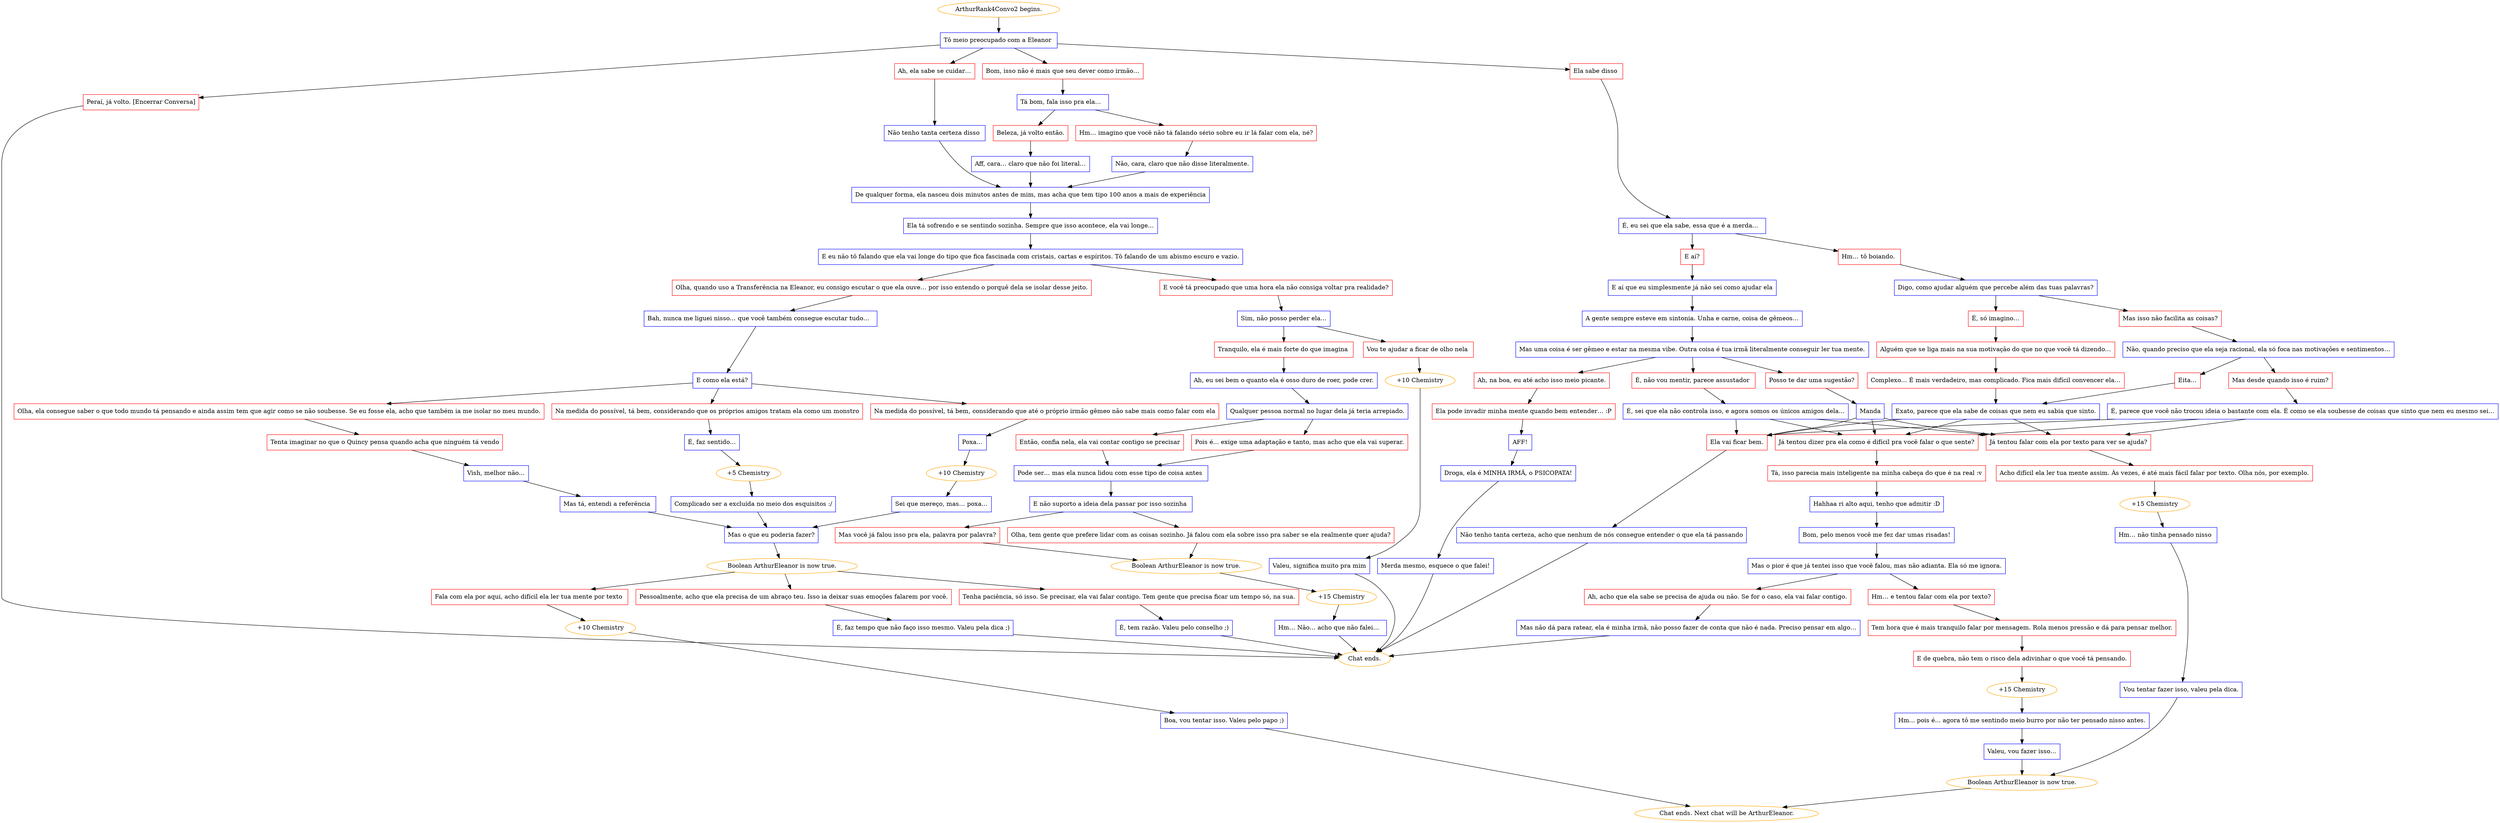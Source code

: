 digraph {
	"ArthurRank4Convo2 begins." [color=orange];
		"ArthurRank4Convo2 begins." -> j430270912;
	j430270912 [label="Tô meio preocupado com a Eleanor ",shape=box,color=blue];
		j430270912 -> j961383790;
		j430270912 -> j3345724679;
		j430270912 -> j131538073;
		j430270912 -> j1600799620;
	j961383790 [label="Ela sabe disso ",shape=box,color=red];
		j961383790 -> j2129587782;
	j3345724679 [label="Bom, isso não é mais que seu dever como irmão…",shape=box,color=red];
		j3345724679 -> j2795509863;
	j131538073 [label="Ah, ela sabe se cuidar…",shape=box,color=red];
		j131538073 -> j2525993189;
	j1600799620 [label="Peraí, já volto. [Encerrar Conversa]",shape=box,color=red];
		j1600799620 -> "Chat ends.";
	j2129587782 [label="É, eu sei que ela sabe, essa que é a merda…  ",shape=box,color=blue];
		j2129587782 -> j2088804312;
		j2129587782 -> j3971655117;
	j2795509863 [label="Tá bom, fala isso pra ela…  ",shape=box,color=blue];
		j2795509863 -> j2450494149;
		j2795509863 -> j2995672984;
	j2525993189 [label="Não tenho tanta certeza disso ",shape=box,color=blue];
		j2525993189 -> j4008077179;
	"Chat ends." [color=orange];
	j2088804312 [label="E aí?",shape=box,color=red];
		j2088804312 -> j216069166;
	j3971655117 [label="Hm… tô boiando. ",shape=box,color=red];
		j3971655117 -> j3584145455;
	j2450494149 [label="Beleza, já volto então.",shape=box,color=red];
		j2450494149 -> j2704398507;
	j2995672984 [label="Hm… imagino que você não tá falando sério sobre eu ir lá falar com ela, né?",shape=box,color=red];
		j2995672984 -> j3092606145;
	j4008077179 [label="De qualquer forma, ela nasceu dois minutos antes de mim, mas acha que tem tipo 100 anos a mais de experiência",shape=box,color=blue];
		j4008077179 -> j657193934;
	j216069166 [label="E aí que eu simplesmente já não sei como ajudar ela",shape=box,color=blue];
		j216069166 -> j2004278701;
	j3584145455 [label="Digo, como ajudar alguém que percebe além das tuas palavras?",shape=box,color=blue];
		j3584145455 -> j2262269227;
		j3584145455 -> j3846505270;
	j2704398507 [label="Aff, cara… claro que não foi literal…",shape=box,color=blue];
		j2704398507 -> j4008077179;
	j3092606145 [label="Não, cara, claro que não disse literalmente.",shape=box,color=blue];
		j3092606145 -> j4008077179;
	j657193934 [label="Ela tá sofrendo e se sentindo sozinha. Sempre que isso acontece, ela vai longe…",shape=box,color=blue];
		j657193934 -> j1798647412;
	j2004278701 [label="A gente sempre esteve em sintonia. Unha e carne, coisa de gêmeos…",shape=box,color=blue];
		j2004278701 -> j92160666;
	j2262269227 [label="Mas isso não facilita as coisas?",shape=box,color=red];
		j2262269227 -> j2737272493;
	j3846505270 [label="É, só imagino…",shape=box,color=red];
		j3846505270 -> j615081708;
	j1798647412 [label="E eu não tô falando que ela vai longe do tipo que fica fascinada com cristais, cartas e espíritos. Tô falando de um abismo escuro e vazio.",shape=box,color=blue];
		j1798647412 -> j2900854444;
		j1798647412 -> j826741082;
	j92160666 [label="Mas uma coisa é ser gêmeo e estar na mesma vibe. Outra coisa é tua irmã literalmente conseguir ler tua mente.",shape=box,color=blue];
		j92160666 -> j3385558143;
		j92160666 -> j2060761737;
		j92160666 -> j3412312322;
	j2737272493 [label="Não, quando preciso que ela seja racional, ela só foca nas motivações e sentimentos…",shape=box,color=blue];
		j2737272493 -> j2343128887;
		j2737272493 -> j2149905457;
	j615081708 [label="Alguém que se liga mais na sua motivação do que no que você tá dizendo…",shape=box,color=red];
		j615081708 -> j4065256272;
	j2900854444 [label="E você tá preocupado que uma hora ela não consiga voltar pra realidade?",shape=box,color=red];
		j2900854444 -> j2031934500;
	j826741082 [label="Olha, quando uso a Transferência na Eleanor, eu consigo escutar o que ela ouve… por isso entendo o porquê dela se isolar desse jeito.",shape=box,color=red];
		j826741082 -> j1744620383;
	j3385558143 [label="É, não vou mentir, parece assustador ",shape=box,color=red];
		j3385558143 -> j955044546;
	j2060761737 [label="Posso te dar uma sugestão?",shape=box,color=red];
		j2060761737 -> j4219899619;
	j3412312322 [label="Ah, na boa, eu até acho isso meio picante.",shape=box,color=red];
		j3412312322 -> j3431019561;
	j2343128887 [label="Mas desde quando isso é ruim?",shape=box,color=red];
		j2343128887 -> j3238058357;
	j2149905457 [label="Eita…",shape=box,color=red];
		j2149905457 -> j3830573589;
	j4065256272 [label="Complexo… É mais verdadeiro, mas complicado. Fica mais difícil convencer ela…",shape=box,color=red];
		j4065256272 -> j3830573589;
	j2031934500 [label="Sim, não posso perder ela…",shape=box,color=blue];
		j2031934500 -> j2218385492;
		j2031934500 -> j911659204;
	j1744620383 [label="Bah, nunca me liguei nisso… que você também consegue escutar tudo…  ",shape=box,color=blue];
		j1744620383 -> j2009507919;
	j955044546 [label="É, sei que ela não controla isso, e agora somos os únicos amigos dela…",shape=box,color=blue];
		j955044546 -> j2437606736;
		j955044546 -> j3458988160;
		j955044546 -> j212474999;
	j4219899619 [label="Manda",shape=box,color=blue];
		j4219899619 -> j2437606736;
		j4219899619 -> j3458988160;
		j4219899619 -> j212474999;
	j3431019561 [label="Ela pode invadir minha mente quando bem entender… :P",shape=box,color=red];
		j3431019561 -> j1983467211;
	j3238058357 [label="É, parece que você não trocou ideia o bastante com ela. É como se ela soubesse de coisas que sinto que nem eu mesmo sei…",shape=box,color=blue];
		j3238058357 -> j2437606736;
		j3238058357 -> j3458988160;
		j3238058357 -> j212474999;
	j3830573589 [label="Exato, parece que ela sabe de coisas que nem eu sabia que sinto.",shape=box,color=blue];
		j3830573589 -> j2437606736;
		j3830573589 -> j3458988160;
		j3830573589 -> j212474999;
	j2218385492 [label="Tranquilo, ela é mais forte do que imagina ",shape=box,color=red];
		j2218385492 -> j209406418;
	j911659204 [label="Vou te ajudar a ficar de olho nela ",shape=box,color=red];
		j911659204 -> j918467637;
	j2009507919 [label="E como ela está?",shape=box,color=blue];
		j2009507919 -> j3686985255;
		j2009507919 -> j337677683;
		j2009507919 -> j1265198631;
	j2437606736 [label="Ela vai ficar bem.",shape=box,color=red];
		j2437606736 -> j3619234336;
	j3458988160 [label="Já tentou falar com ela por texto para ver se ajuda?",shape=box,color=red];
		j3458988160 -> j518191576;
	j212474999 [label="Já tentou dizer pra ela como é difícil pra você falar o que sente?",shape=box,color=red];
		j212474999 -> j3473159521;
	j1983467211 [label="AFF!",shape=box,color=blue];
		j1983467211 -> j4208869754;
	j209406418 [label="Ah, eu sei bem o quanto ela é osso duro de roer, pode crer.",shape=box,color=blue];
		j209406418 -> j3985511671;
	j918467637 [label="+10 Chemistry",color=orange];
		j918467637 -> j1464722840;
	j3686985255 [label="Na medida do possível, tá bem, considerando que os próprios amigos tratam ela como um monstro",shape=box,color=red];
		j3686985255 -> j3361827800;
	j337677683 [label="Na medida do possível, tá bem, considerando que até o próprio irmão gêmeo não sabe mais como falar com ela",shape=box,color=red];
		j337677683 -> j3502061467;
	j1265198631 [label="Olha, ela consegue saber o que todo mundo tá pensando e ainda assim tem que agir como se não soubesse. Se eu fosse ela, acho que também ia me isolar no meu mundo.",shape=box,color=red];
		j1265198631 -> j2226224021;
	j3619234336 [label="Não tenho tanta certeza, acho que nenhum de nós consegue entender o que ela tá passando",shape=box,color=blue];
		j3619234336 -> "Chat ends.";
	j518191576 [label="Acho difícil ela ler tua mente assim. Às vezes, é até mais fácil falar por texto. Olha nós, por exemplo.",shape=box,color=red];
		j518191576 -> j2480232959;
	j3473159521 [label="Tá, isso parecia mais inteligente na minha cabeça do que é na real :v",shape=box,color=red];
		j3473159521 -> j3000233025;
	j4208869754 [label="Droga, ela é MINHA IRMÃ, o PSICOPATA!",shape=box,color=blue];
		j4208869754 -> j3829715266;
	j3985511671 [label="Qualquer pessoa normal no lugar dela já teria arrepiado.",shape=box,color=blue];
		j3985511671 -> j2191921274;
		j3985511671 -> j2110752347;
	j1464722840 [label="Valeu, significa muito pra mim",shape=box,color=blue];
		j1464722840 -> "Chat ends.";
	j3361827800 [label="É, faz sentido…",shape=box,color=blue];
		j3361827800 -> j3309162579;
	j3502061467 [label="Poxa…",shape=box,color=blue];
		j3502061467 -> j2652743834;
	j2226224021 [label="Tenta imaginar no que o Quincy pensa quando acha que ninguém tá vendo",shape=box,color=red];
		j2226224021 -> j3332633949;
	j2480232959 [label="+15 Chemistry",color=orange];
		j2480232959 -> j2701671743;
	j3000233025 [label="Hahhaa ri alto aqui, tenho que admitir :D",shape=box,color=blue];
		j3000233025 -> j810696417;
	j3829715266 [label="Merda mesmo, esquece o que falei!",shape=box,color=blue];
		j3829715266 -> "Chat ends.";
	j2191921274 [label="Pois é... exige uma adaptação e tanto, mas acho que ela vai superar.",shape=box,color=red];
		j2191921274 -> j1055819172;
	j2110752347 [label="Então, confia nela, ela vai contar contigo se precisar",shape=box,color=red];
		j2110752347 -> j1055819172;
	j3309162579 [label="+5 Chemistry",color=orange];
		j3309162579 -> j341229252;
	j2652743834 [label="+10 Chemistry",color=orange];
		j2652743834 -> j2528543411;
	j3332633949 [label="Vish, melhor não…",shape=box,color=blue];
		j3332633949 -> j3433738645;
	j2701671743 [label="Hm… não tinha pensado nisso ",shape=box,color=blue];
		j2701671743 -> j852924772;
	j810696417 [label="Bom, pelo menos você me fez dar umas risadas!",shape=box,color=blue];
		j810696417 -> j25313827;
	j1055819172 [label="Pode ser… mas ela nunca lidou com esse tipo de coisa antes ",shape=box,color=blue];
		j1055819172 -> j4078322840;
	j341229252 [label="Complicado ser a excluída no meio dos esquisitos :/",shape=box,color=blue];
		j341229252 -> j1086233976;
	j2528543411 [label="Sei que mereço, mas… poxa…",shape=box,color=blue];
		j2528543411 -> j1086233976;
	j3433738645 [label="Mas tá, entendi a referência ",shape=box,color=blue];
		j3433738645 -> j1086233976;
	j852924772 [label="Vou tentar fazer isso, valeu pela dica.",shape=box,color=blue];
		j852924772 -> j3921287064;
	j25313827 [label="Mas o pior é que já tentei isso que você falou, mas não adianta. Ela só me ignora.",shape=box,color=blue];
		j25313827 -> j3431449501;
		j25313827 -> j3339287621;
	j4078322840 [label="E não suporto a ideia dela passar por isso sozinha ",shape=box,color=blue];
		j4078322840 -> j2676409003;
		j4078322840 -> j2318245660;
	j1086233976 [label="Mas o que eu poderia fazer?",shape=box,color=blue];
		j1086233976 -> j1256333535;
	j3921287064 [label="Boolean ArthurEleanor is now true.",color=orange];
		j3921287064 -> "Chat ends. Next chat will be ArthurEleanor.";
	j3431449501 [label="Hm… e tentou falar com ela por texto?",shape=box,color=red];
		j3431449501 -> j2506539671;
	j3339287621 [label="Ah, acho que ela sabe se precisa de ajuda ou não. Se for o caso, ela vai falar contigo.",shape=box,color=red];
		j3339287621 -> j2242279704;
	j2676409003 [label="Olha, tem gente que prefere lidar com as coisas sozinho. Já falou com ela sobre isso pra saber se ela realmente quer ajuda?",shape=box,color=red];
		j2676409003 -> j3513589189;
	j2318245660 [label="Mas você já falou isso pra ela, palavra por palavra?",shape=box,color=red];
		j2318245660 -> j3513589189;
	j1256333535 [label="Boolean ArthurEleanor is now true.",color=orange];
		j1256333535 -> j3731661909;
		j1256333535 -> j973303828;
		j1256333535 -> j946946573;
	"Chat ends. Next chat will be ArthurEleanor." [color=orange];
	j2506539671 [label="Tem hora que é mais tranquilo falar por mensagem. Rola menos pressão e dá para pensar melhor.",shape=box,color=red];
		j2506539671 -> j2365467575;
	j2242279704 [label="Mas não dá para ratear, ela é minha irmã, não posso fazer de conta que não é nada. Preciso pensar em algo…",shape=box,color=blue];
		j2242279704 -> "Chat ends.";
	j3513589189 [label="Boolean ArthurEleanor is now true.",color=orange];
		j3513589189 -> j4095699188;
	j3731661909 [label="Pessoalmente, acho que ela precisa de um abraço teu. Isso ia deixar suas emoções falarem por você.",shape=box,color=red];
		j3731661909 -> j2973500749;
	j973303828 [label="Fala com ela por aqui, acho difícil ela ler tua mente por texto ",shape=box,color=red];
		j973303828 -> j3904822933;
	j946946573 [label="Tenha paciência, só isso. Se precisar, ela vai falar contigo. Tem gente que precisa ficar um tempo só, na sua.",shape=box,color=red];
		j946946573 -> j3153783757;
	j2365467575 [label="E de quebra, não tem o risco dela adivinhar o que você tá pensando.",shape=box,color=red];
		j2365467575 -> j228416089;
	j4095699188 [label="+15 Chemistry",color=orange];
		j4095699188 -> j1794634470;
	j2973500749 [label="É, faz tempo que não faço isso mesmo. Valeu pela dica ;)",shape=box,color=blue];
		j2973500749 -> "Chat ends.";
	j3904822933 [label="+10 Chemistry",color=orange];
		j3904822933 -> j880886527;
	j3153783757 [label="É, tem razão. Valeu pelo conselho ;)",shape=box,color=blue];
		j3153783757 -> "Chat ends.";
	j228416089 [label="+15 Chemistry",color=orange];
		j228416089 -> j112388466;
	j1794634470 [label="Hm… Não… acho que não falei…  ",shape=box,color=blue];
		j1794634470 -> "Chat ends.";
	j880886527 [label="Boa, vou tentar isso. Valeu pelo papo ;)",shape=box,color=blue];
		j880886527 -> "Chat ends. Next chat will be ArthurEleanor.";
	j112388466 [label="Hm... pois é... agora tô me sentindo meio burro por não ter pensado nisso antes.",shape=box,color=blue];
		j112388466 -> j1268788756;
	j1268788756 [label="Valeu, vou fazer isso…",shape=box,color=blue];
		j1268788756 -> j3921287064;
}